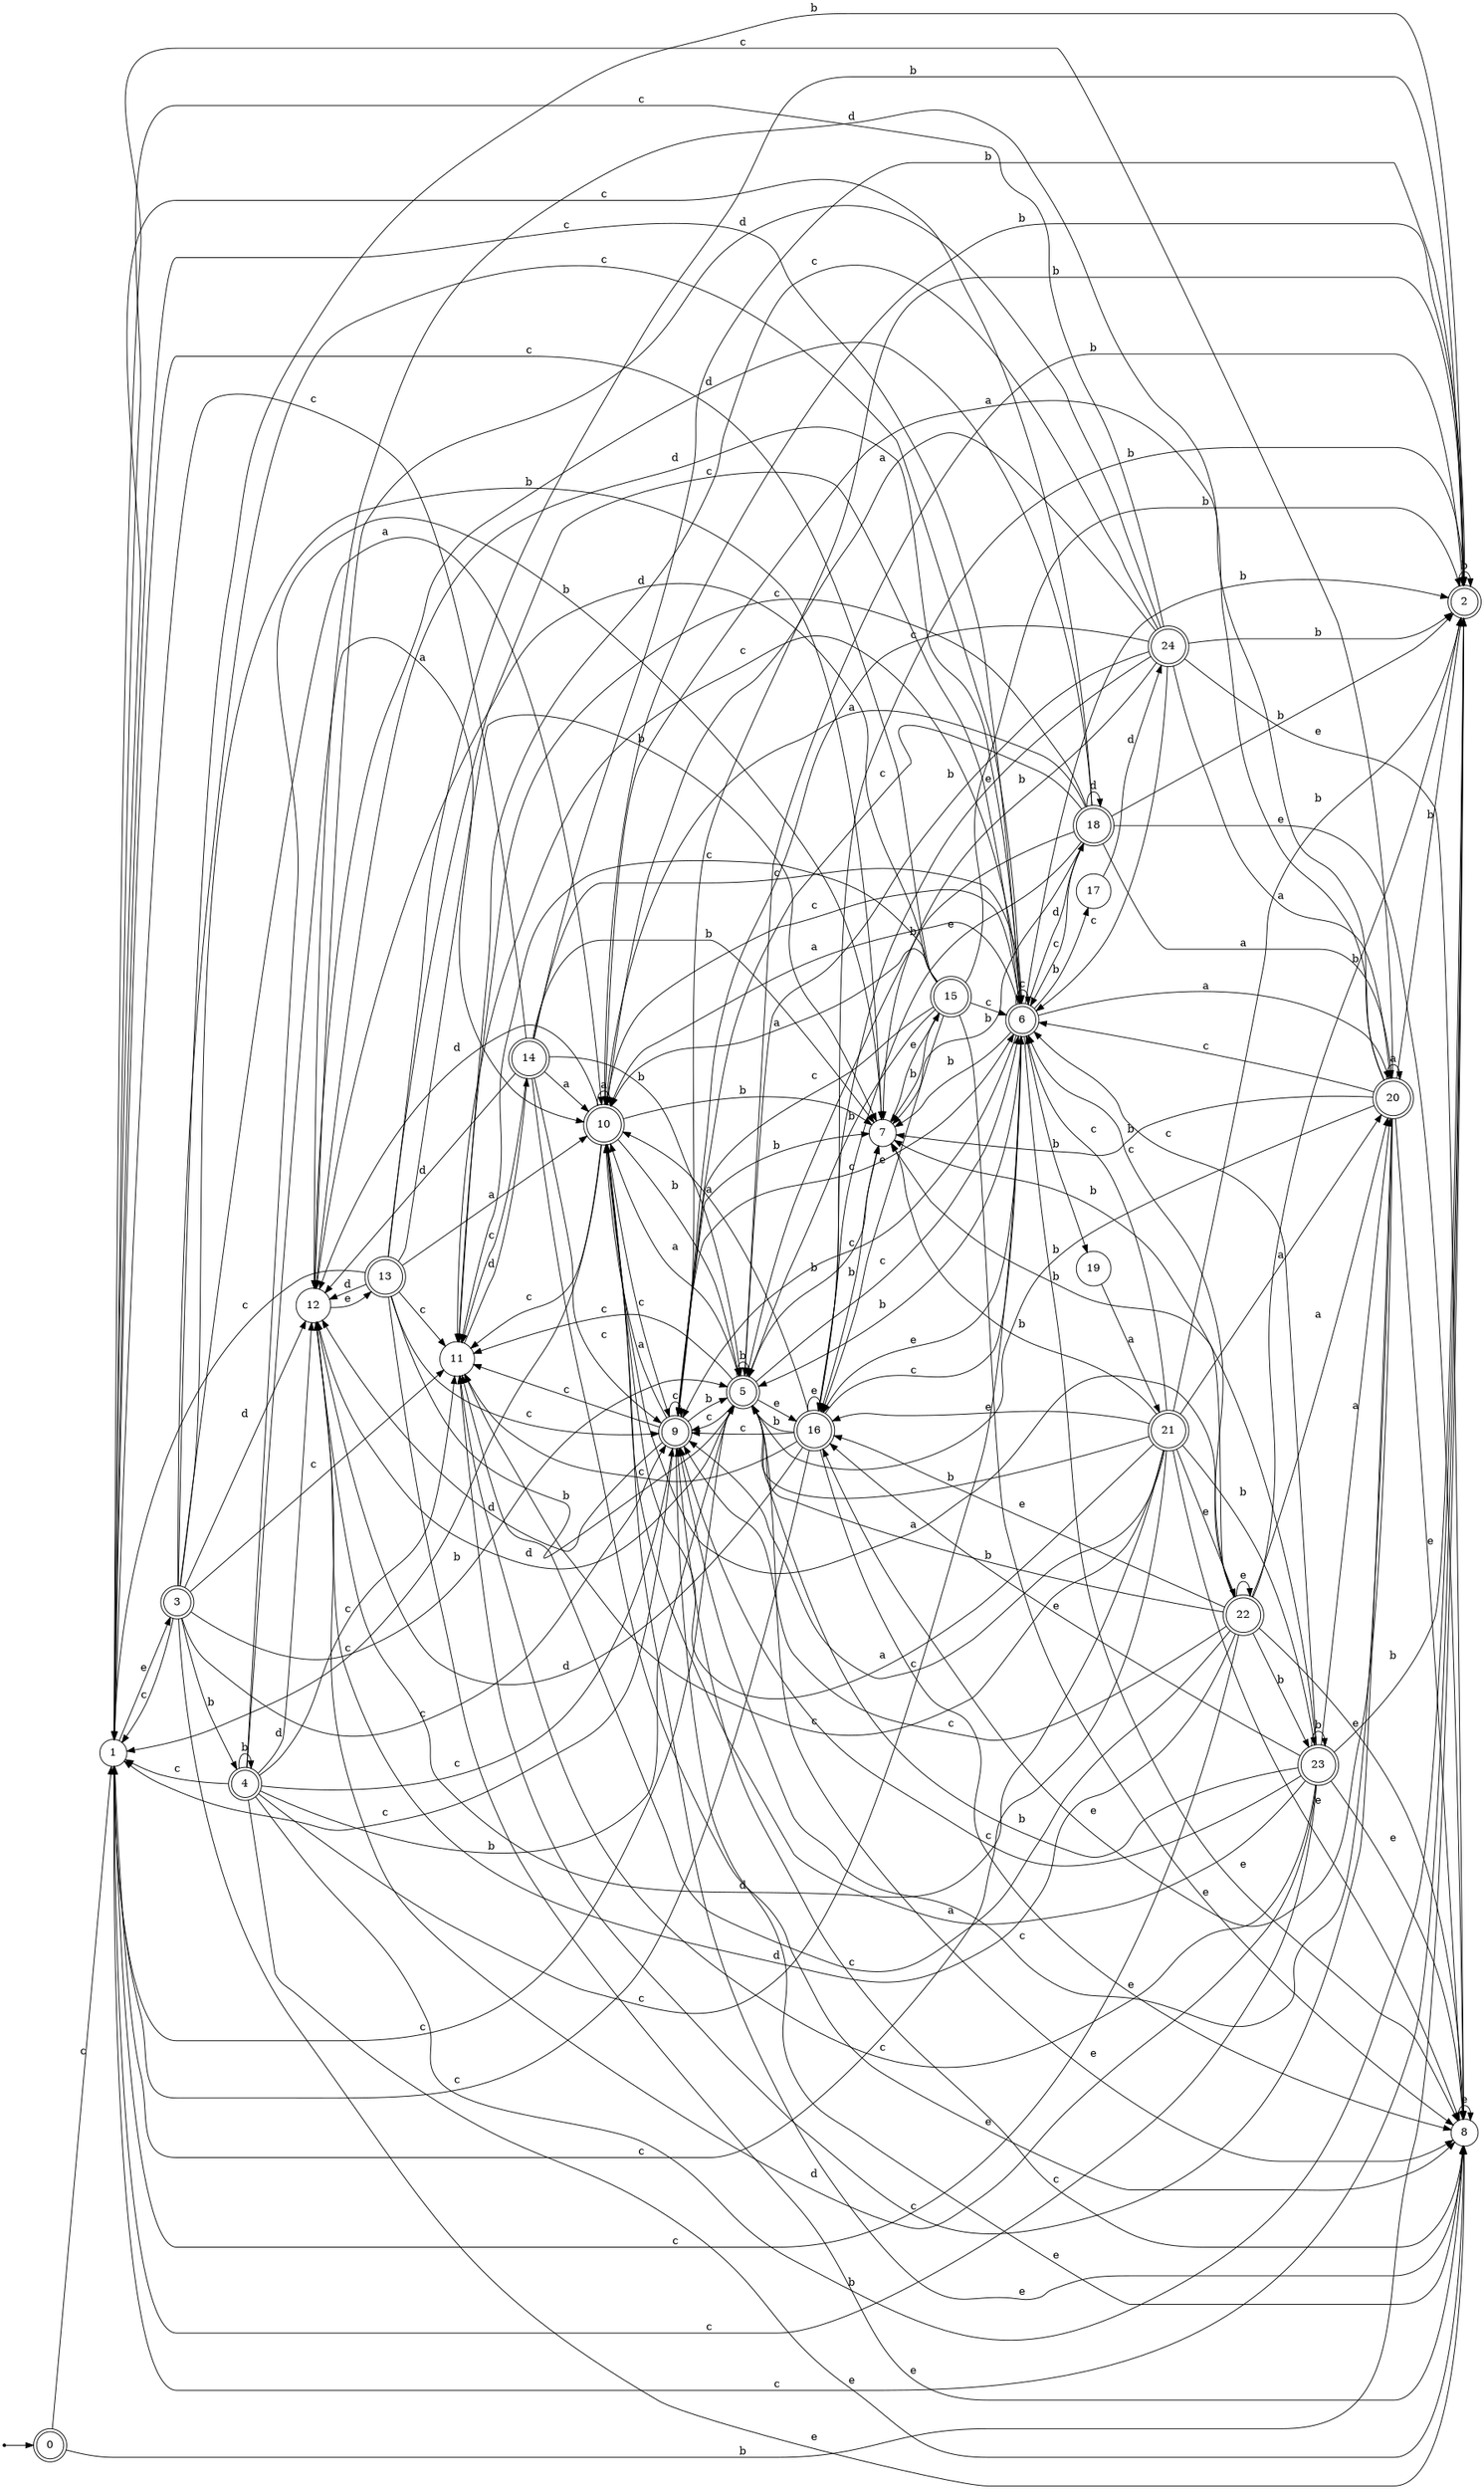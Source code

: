 digraph finite_state_machine {
rankdir=LR;
size="20,20";
node [shape = point]; "dummy0"
node [shape = doublecircle]; "0";"dummy0" -> "0";
node [shape = circle]; "1";
node [shape = doublecircle]; "2";node [shape = doublecircle]; "3";node [shape = doublecircle]; "4";node [shape = doublecircle]; "5";node [shape = doublecircle]; "6";node [shape = circle]; "7";
node [shape = circle]; "8";
node [shape = doublecircle]; "9";node [shape = doublecircle]; "10";node [shape = circle]; "11";
node [shape = circle]; "12";
node [shape = doublecircle]; "13";node [shape = doublecircle]; "14";node [shape = doublecircle]; "15";node [shape = doublecircle]; "16";node [shape = circle]; "17";
node [shape = doublecircle]; "18";node [shape = circle]; "19";
node [shape = doublecircle]; "20";node [shape = doublecircle]; "21";node [shape = doublecircle]; "22";node [shape = doublecircle]; "23";node [shape = doublecircle]; "24";"0" -> "1" [label = "c"];
 "0" -> "2" [label = "b"];
 "2" -> "2" [label = "b"];
 "2" -> "1" [label = "c"];
 "1" -> "3" [label = "e"];
 "3" -> "1" [label = "c"];
 "3" -> "11" [label = "c"];
 "3" -> "6" [label = "c"];
 "3" -> "9" [label = "c"];
 "3" -> "2" [label = "b"];
 "3" -> "4" [label = "b"];
 "3" -> "5" [label = "b"];
 "3" -> "7" [label = "b"];
 "3" -> "8" [label = "e"];
 "3" -> "10" [label = "a"];
 "3" -> "12" [label = "d"];
 "12" -> "13" [label = "e"];
 "13" -> "12" [label = "d"];
 "13" -> "2" [label = "b"];
 "13" -> "5" [label = "b"];
 "13" -> "7" [label = "b"];
 "13" -> "9" [label = "c"];
 "13" -> "11" [label = "c"];
 "13" -> "6" [label = "c"];
 "13" -> "1" [label = "c"];
 "13" -> "8" [label = "e"];
 "13" -> "10" [label = "a"];
 "11" -> "14" [label = "d"];
 "14" -> "9" [label = "c"];
 "14" -> "11" [label = "c"];
 "14" -> "6" [label = "c"];
 "14" -> "1" [label = "c"];
 "14" -> "2" [label = "b"];
 "14" -> "5" [label = "b"];
 "14" -> "7" [label = "b"];
 "14" -> "8" [label = "e"];
 "14" -> "10" [label = "a"];
 "14" -> "12" [label = "d"];
 "10" -> "10" [label = "a"];
 "10" -> "2" [label = "b"];
 "10" -> "5" [label = "b"];
 "10" -> "7" [label = "b"];
 "10" -> "9" [label = "c"];
 "10" -> "11" [label = "c"];
 "10" -> "6" [label = "c"];
 "10" -> "1" [label = "c"];
 "10" -> "8" [label = "e"];
 "10" -> "12" [label = "d"];
 "9" -> "9" [label = "c"];
 "9" -> "11" [label = "c"];
 "9" -> "6" [label = "c"];
 "9" -> "1" [label = "c"];
 "9" -> "8" [label = "e"];
 "9" -> "2" [label = "b"];
 "9" -> "5" [label = "b"];
 "9" -> "7" [label = "b"];
 "9" -> "10" [label = "a"];
 "9" -> "12" [label = "d"];
 "8" -> "8" [label = "e"];
 "8" -> "9" [label = "c"];
 "7" -> "15" [label = "e"];
 "15" -> "2" [label = "b"];
 "15" -> "5" [label = "b"];
 "15" -> "7" [label = "b"];
 "15" -> "9" [label = "c"];
 "15" -> "11" [label = "c"];
 "15" -> "6" [label = "c"];
 "15" -> "1" [label = "c"];
 "15" -> "16" [label = "e"];
 "15" -> "8" [label = "e"];
 "15" -> "10" [label = "a"];
 "15" -> "12" [label = "d"];
 "16" -> "16" [label = "e"];
 "16" -> "8" [label = "e"];
 "16" -> "2" [label = "b"];
 "16" -> "5" [label = "b"];
 "16" -> "7" [label = "b"];
 "16" -> "9" [label = "c"];
 "16" -> "11" [label = "c"];
 "16" -> "6" [label = "c"];
 "16" -> "1" [label = "c"];
 "16" -> "10" [label = "a"];
 "16" -> "12" [label = "d"];
 "6" -> "9" [label = "c"];
 "6" -> "11" [label = "c"];
 "6" -> "6" [label = "c"];
 "6" -> "1" [label = "c"];
 "6" -> "17" [label = "b"];
 "6" -> "2" [label = "b"];
 "6" -> "19" [label = "b"];
 "6" -> "5" [label = "b"];
 "6" -> "7" [label = "b"];
 "6" -> "18" [label = "d"];
 "6" -> "12" [label = "d"];
 "6" -> "10" [label = "a"];
 "6" -> "20" [label = "a"];
 "6" -> "16" [label = "e"];
 "6" -> "8" [label = "e"];
 "20" -> "10" [label = "a"];
 "20" -> "20" [label = "a"];
 "20" -> "9" [label = "c"];
 "20" -> "11" [label = "c"];
 "20" -> "6" [label = "c"];
 "20" -> "1" [label = "c"];
 "20" -> "2" [label = "b"];
 "20" -> "5" [label = "b"];
 "20" -> "7" [label = "b"];
 "20" -> "16" [label = "e"];
 "20" -> "8" [label = "e"];
 "20" -> "12" [label = "d"];
 "19" -> "21" [label = "a"];
 "21" -> "16" [label = "e"];
 "21" -> "8" [label = "e"];
 "21" -> "22" [label = "e"];
 "21" -> "2" [label = "b"];
 "21" -> "7" [label = "b"];
 "21" -> "5" [label = "b"];
 "21" -> "23" [label = "b"];
 "21" -> "9" [label = "c"];
 "21" -> "11" [label = "c"];
 "21" -> "6" [label = "c"];
 "21" -> "1" [label = "c"];
 "21" -> "10" [label = "a"];
 "21" -> "20" [label = "a"];
 "21" -> "12" [label = "d"];
 "23" -> "2" [label = "b"];
 "23" -> "7" [label = "b"];
 "23" -> "5" [label = "b"];
 "23" -> "23" [label = "b"];
 "23" -> "9" [label = "c"];
 "23" -> "11" [label = "c"];
 "23" -> "6" [label = "c"];
 "23" -> "1" [label = "c"];
 "23" -> "10" [label = "a"];
 "23" -> "20" [label = "a"];
 "23" -> "16" [label = "e"];
 "23" -> "8" [label = "e"];
 "23" -> "12" [label = "d"];
 "22" -> "16" [label = "e"];
 "22" -> "8" [label = "e"];
 "22" -> "22" [label = "e"];
 "22" -> "2" [label = "b"];
 "22" -> "7" [label = "b"];
 "22" -> "5" [label = "b"];
 "22" -> "23" [label = "b"];
 "22" -> "9" [label = "c"];
 "22" -> "11" [label = "c"];
 "22" -> "6" [label = "c"];
 "22" -> "1" [label = "c"];
 "22" -> "10" [label = "a"];
 "22" -> "20" [label = "a"];
 "22" -> "12" [label = "d"];
 "18" -> "18" [label = "d"];
 "18" -> "12" [label = "d"];
 "18" -> "9" [label = "c"];
 "18" -> "11" [label = "c"];
 "18" -> "6" [label = "c"];
 "18" -> "1" [label = "c"];
 "18" -> "10" [label = "a"];
 "18" -> "20" [label = "a"];
 "18" -> "2" [label = "b"];
 "18" -> "5" [label = "b"];
 "18" -> "7" [label = "b"];
 "18" -> "16" [label = "e"];
 "18" -> "8" [label = "e"];
 "17" -> "24" [label = "d"];
 "24" -> "9" [label = "c"];
 "24" -> "11" [label = "c"];
 "24" -> "6" [label = "c"];
 "24" -> "1" [label = "c"];
 "24" -> "10" [label = "a"];
 "24" -> "20" [label = "a"];
 "24" -> "2" [label = "b"];
 "24" -> "5" [label = "b"];
 "24" -> "7" [label = "b"];
 "24" -> "16" [label = "e"];
 "24" -> "8" [label = "e"];
 "24" -> "12" [label = "d"];
 "5" -> "2" [label = "b"];
 "5" -> "5" [label = "b"];
 "5" -> "7" [label = "b"];
 "5" -> "9" [label = "c"];
 "5" -> "11" [label = "c"];
 "5" -> "6" [label = "c"];
 "5" -> "1" [label = "c"];
 "5" -> "16" [label = "e"];
 "5" -> "8" [label = "e"];
 "5" -> "10" [label = "a"];
 "5" -> "12" [label = "d"];
 "4" -> "2" [label = "b"];
 "4" -> "4" [label = "b"];
 "4" -> "5" [label = "b"];
 "4" -> "7" [label = "b"];
 "4" -> "1" [label = "c"];
 "4" -> "11" [label = "c"];
 "4" -> "6" [label = "c"];
 "4" -> "9" [label = "c"];
 "4" -> "8" [label = "e"];
 "4" -> "10" [label = "a"];
 "4" -> "12" [label = "d"];
 }

